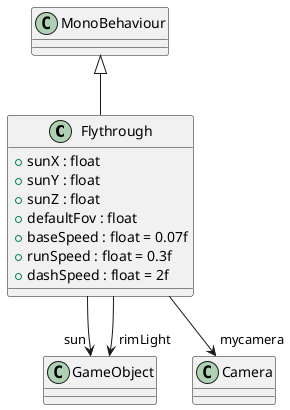 @startuml
class Flythrough {
    + sunX : float
    + sunY : float
    + sunZ : float
    + defaultFov : float
    + baseSpeed : float = 0.07f
    + runSpeed : float = 0.3f
    + dashSpeed : float = 2f
}
MonoBehaviour <|-- Flythrough
Flythrough --> "sun" GameObject
Flythrough --> "rimLight" GameObject
Flythrough --> "mycamera" Camera
@enduml
